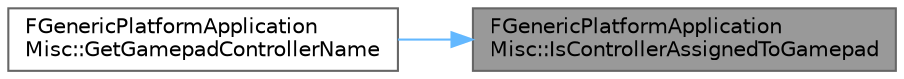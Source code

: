 digraph "FGenericPlatformApplicationMisc::IsControllerAssignedToGamepad"
{
 // INTERACTIVE_SVG=YES
 // LATEX_PDF_SIZE
  bgcolor="transparent";
  edge [fontname=Helvetica,fontsize=10,labelfontname=Helvetica,labelfontsize=10];
  node [fontname=Helvetica,fontsize=10,shape=box,height=0.2,width=0.4];
  rankdir="RL";
  Node1 [id="Node000001",label="FGenericPlatformApplication\lMisc::IsControllerAssignedToGamepad",height=0.2,width=0.4,color="gray40", fillcolor="grey60", style="filled", fontcolor="black",tooltip=" "];
  Node1 -> Node2 [id="edge1_Node000001_Node000002",dir="back",color="steelblue1",style="solid",tooltip=" "];
  Node2 [id="Node000002",label="FGenericPlatformApplication\lMisc::GetGamepadControllerName",height=0.2,width=0.4,color="grey40", fillcolor="white", style="filled",URL="$da/d1c/structFGenericPlatformApplicationMisc.html#a0ca179471aa6a49b3ce9d923a7f46754",tooltip=" "];
}
